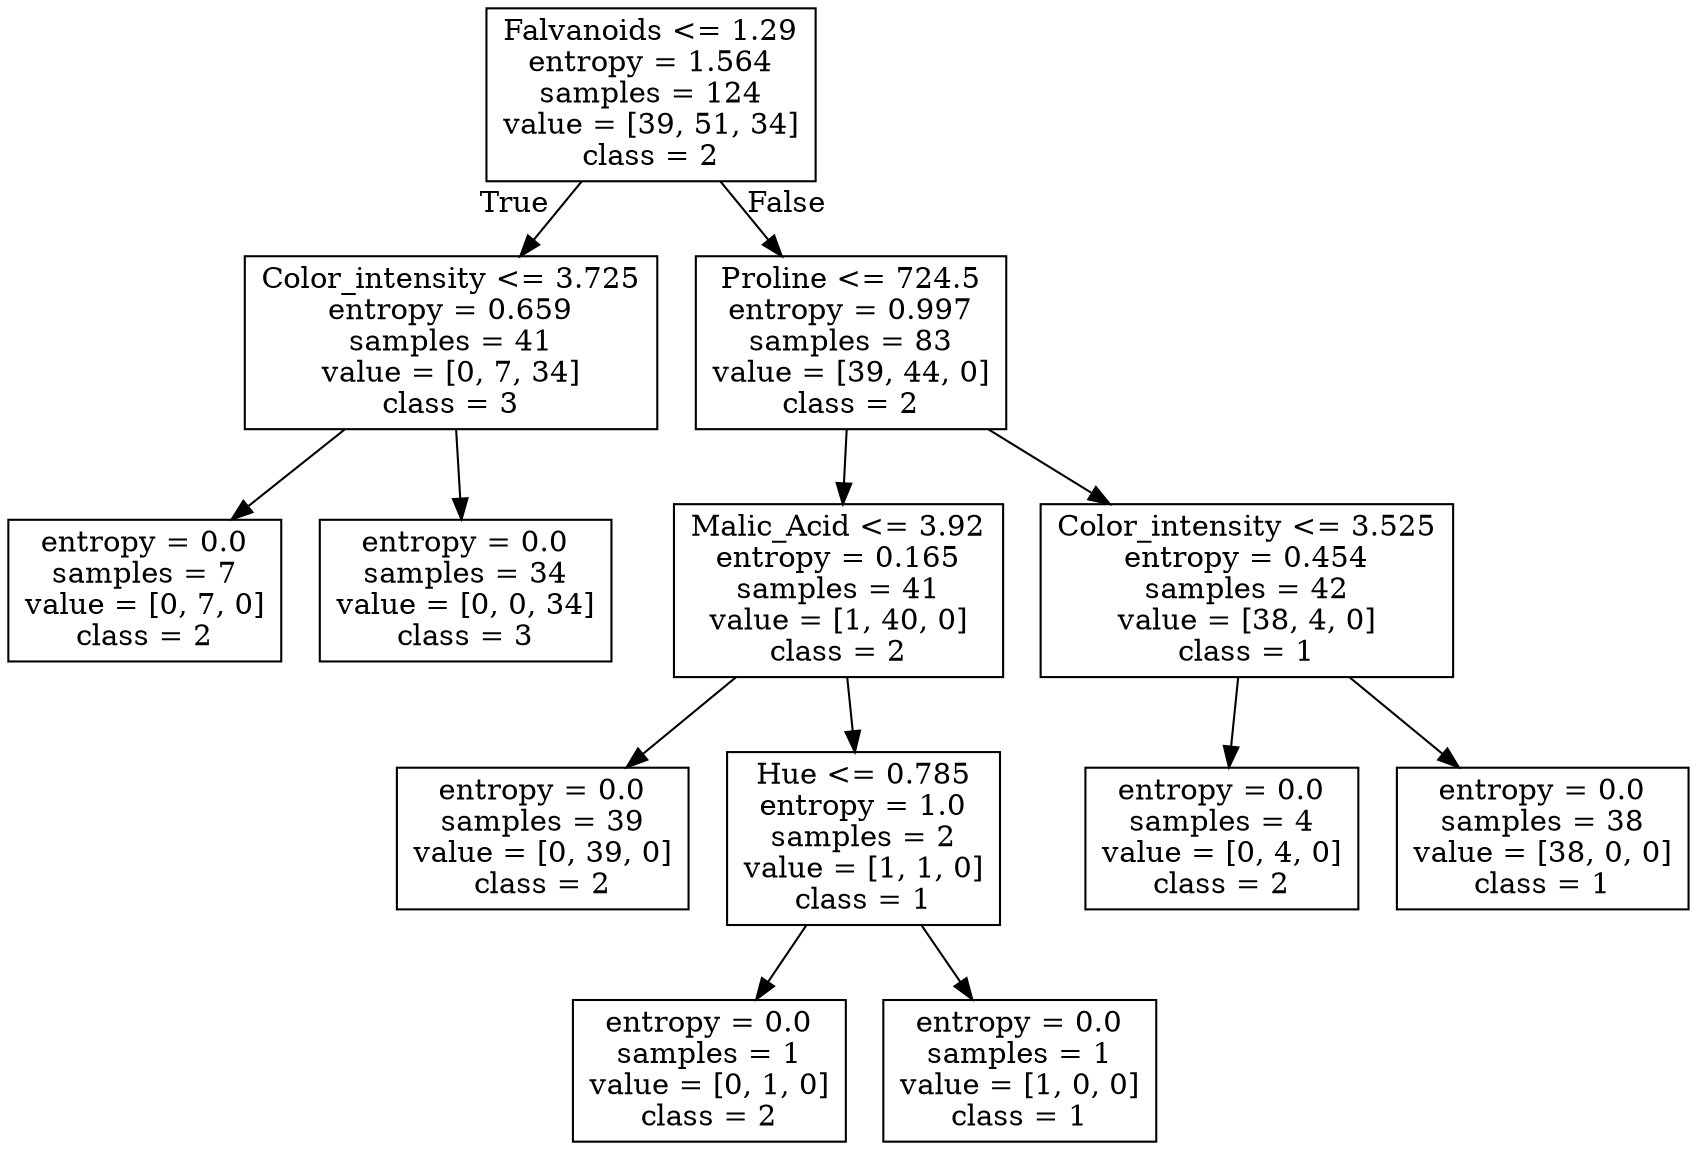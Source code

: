 digraph Tree {
node [shape=box] ;
0 [label="Falvanoids <= 1.29\nentropy = 1.564\nsamples = 124\nvalue = [39, 51, 34]\nclass = 2"] ;
1 [label="Color_intensity <= 3.725\nentropy = 0.659\nsamples = 41\nvalue = [0, 7, 34]\nclass = 3"] ;
0 -> 1 [labeldistance=2.5, labelangle=45, headlabel="True"] ;
2 [label="entropy = 0.0\nsamples = 7\nvalue = [0, 7, 0]\nclass = 2"] ;
1 -> 2 ;
3 [label="entropy = 0.0\nsamples = 34\nvalue = [0, 0, 34]\nclass = 3"] ;
1 -> 3 ;
4 [label="Proline <= 724.5\nentropy = 0.997\nsamples = 83\nvalue = [39, 44, 0]\nclass = 2"] ;
0 -> 4 [labeldistance=2.5, labelangle=-45, headlabel="False"] ;
5 [label="Malic_Acid <= 3.92\nentropy = 0.165\nsamples = 41\nvalue = [1, 40, 0]\nclass = 2"] ;
4 -> 5 ;
6 [label="entropy = 0.0\nsamples = 39\nvalue = [0, 39, 0]\nclass = 2"] ;
5 -> 6 ;
7 [label="Hue <= 0.785\nentropy = 1.0\nsamples = 2\nvalue = [1, 1, 0]\nclass = 1"] ;
5 -> 7 ;
8 [label="entropy = 0.0\nsamples = 1\nvalue = [0, 1, 0]\nclass = 2"] ;
7 -> 8 ;
9 [label="entropy = 0.0\nsamples = 1\nvalue = [1, 0, 0]\nclass = 1"] ;
7 -> 9 ;
10 [label="Color_intensity <= 3.525\nentropy = 0.454\nsamples = 42\nvalue = [38, 4, 0]\nclass = 1"] ;
4 -> 10 ;
11 [label="entropy = 0.0\nsamples = 4\nvalue = [0, 4, 0]\nclass = 2"] ;
10 -> 11 ;
12 [label="entropy = 0.0\nsamples = 38\nvalue = [38, 0, 0]\nclass = 1"] ;
10 -> 12 ;
}